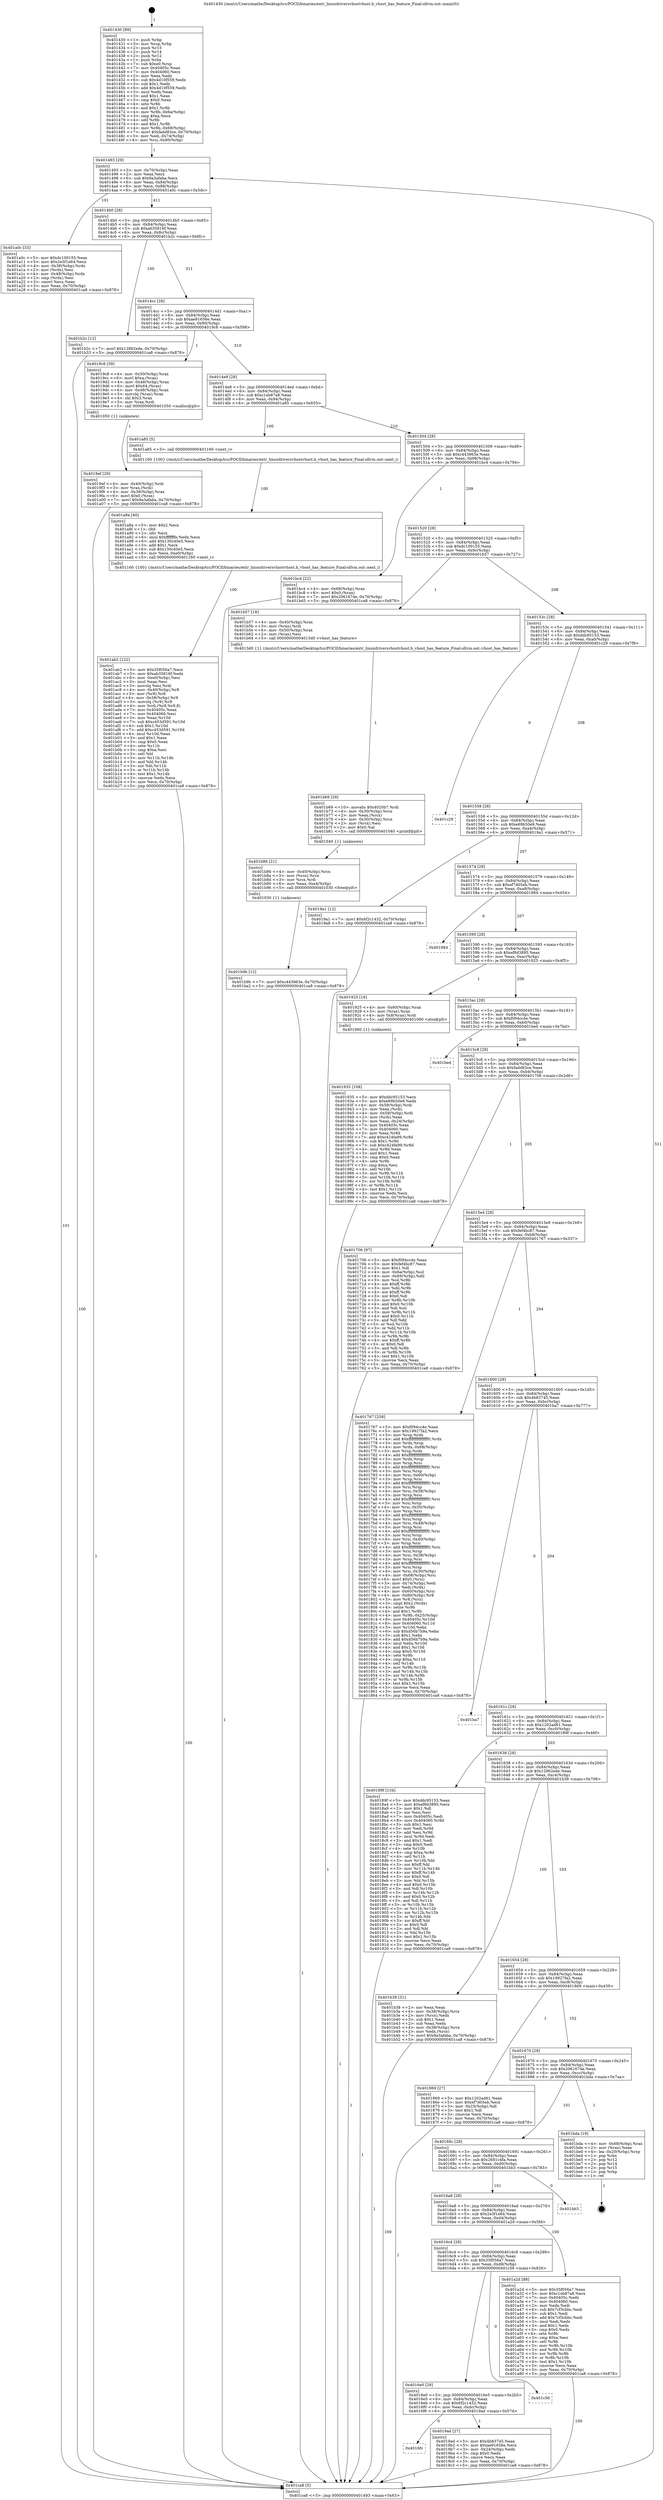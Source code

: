 digraph "0x401430" {
  label = "0x401430 (/mnt/c/Users/mathe/Desktop/tcc/POCII/binaries/extr_linuxdriversvhostvhost.h_vhost_has_feature_Final-ollvm.out::main(0))"
  labelloc = "t"
  node[shape=record]

  Entry [label="",width=0.3,height=0.3,shape=circle,fillcolor=black,style=filled]
  "0x401493" [label="{
     0x401493 [29]\l
     | [instrs]\l
     &nbsp;&nbsp;0x401493 \<+3\>: mov -0x70(%rbp),%eax\l
     &nbsp;&nbsp;0x401496 \<+2\>: mov %eax,%ecx\l
     &nbsp;&nbsp;0x401498 \<+6\>: sub $0x9a3afaba,%ecx\l
     &nbsp;&nbsp;0x40149e \<+6\>: mov %eax,-0x84(%rbp)\l
     &nbsp;&nbsp;0x4014a4 \<+6\>: mov %ecx,-0x88(%rbp)\l
     &nbsp;&nbsp;0x4014aa \<+6\>: je 0000000000401a0c \<main+0x5dc\>\l
  }"]
  "0x401a0c" [label="{
     0x401a0c [33]\l
     | [instrs]\l
     &nbsp;&nbsp;0x401a0c \<+5\>: mov $0xdc100155,%eax\l
     &nbsp;&nbsp;0x401a11 \<+5\>: mov $0x2e3f1e64,%ecx\l
     &nbsp;&nbsp;0x401a16 \<+4\>: mov -0x38(%rbp),%rdx\l
     &nbsp;&nbsp;0x401a1a \<+2\>: mov (%rdx),%esi\l
     &nbsp;&nbsp;0x401a1c \<+4\>: mov -0x48(%rbp),%rdx\l
     &nbsp;&nbsp;0x401a20 \<+2\>: cmp (%rdx),%esi\l
     &nbsp;&nbsp;0x401a22 \<+3\>: cmovl %ecx,%eax\l
     &nbsp;&nbsp;0x401a25 \<+3\>: mov %eax,-0x70(%rbp)\l
     &nbsp;&nbsp;0x401a28 \<+5\>: jmp 0000000000401ca8 \<main+0x878\>\l
  }"]
  "0x4014b0" [label="{
     0x4014b0 [28]\l
     | [instrs]\l
     &nbsp;&nbsp;0x4014b0 \<+5\>: jmp 00000000004014b5 \<main+0x85\>\l
     &nbsp;&nbsp;0x4014b5 \<+6\>: mov -0x84(%rbp),%eax\l
     &nbsp;&nbsp;0x4014bb \<+5\>: sub $0xab35816f,%eax\l
     &nbsp;&nbsp;0x4014c0 \<+6\>: mov %eax,-0x8c(%rbp)\l
     &nbsp;&nbsp;0x4014c6 \<+6\>: je 0000000000401b2c \<main+0x6fc\>\l
  }"]
  Exit [label="",width=0.3,height=0.3,shape=circle,fillcolor=black,style=filled,peripheries=2]
  "0x401b2c" [label="{
     0x401b2c [12]\l
     | [instrs]\l
     &nbsp;&nbsp;0x401b2c \<+7\>: movl $0x12862ede,-0x70(%rbp)\l
     &nbsp;&nbsp;0x401b33 \<+5\>: jmp 0000000000401ca8 \<main+0x878\>\l
  }"]
  "0x4014cc" [label="{
     0x4014cc [28]\l
     | [instrs]\l
     &nbsp;&nbsp;0x4014cc \<+5\>: jmp 00000000004014d1 \<main+0xa1\>\l
     &nbsp;&nbsp;0x4014d1 \<+6\>: mov -0x84(%rbp),%eax\l
     &nbsp;&nbsp;0x4014d7 \<+5\>: sub $0xae91656e,%eax\l
     &nbsp;&nbsp;0x4014dc \<+6\>: mov %eax,-0x90(%rbp)\l
     &nbsp;&nbsp;0x4014e2 \<+6\>: je 00000000004019c8 \<main+0x598\>\l
  }"]
  "0x401b9b" [label="{
     0x401b9b [12]\l
     | [instrs]\l
     &nbsp;&nbsp;0x401b9b \<+7\>: movl $0xc443963e,-0x70(%rbp)\l
     &nbsp;&nbsp;0x401ba2 \<+5\>: jmp 0000000000401ca8 \<main+0x878\>\l
  }"]
  "0x4019c8" [label="{
     0x4019c8 [39]\l
     | [instrs]\l
     &nbsp;&nbsp;0x4019c8 \<+4\>: mov -0x50(%rbp),%rax\l
     &nbsp;&nbsp;0x4019cc \<+6\>: movl $0xa,(%rax)\l
     &nbsp;&nbsp;0x4019d2 \<+4\>: mov -0x48(%rbp),%rax\l
     &nbsp;&nbsp;0x4019d6 \<+6\>: movl $0x64,(%rax)\l
     &nbsp;&nbsp;0x4019dc \<+4\>: mov -0x48(%rbp),%rax\l
     &nbsp;&nbsp;0x4019e0 \<+3\>: movslq (%rax),%rax\l
     &nbsp;&nbsp;0x4019e3 \<+4\>: shl $0x3,%rax\l
     &nbsp;&nbsp;0x4019e7 \<+3\>: mov %rax,%rdi\l
     &nbsp;&nbsp;0x4019ea \<+5\>: call 0000000000401050 \<malloc@plt\>\l
     | [calls]\l
     &nbsp;&nbsp;0x401050 \{1\} (unknown)\l
  }"]
  "0x4014e8" [label="{
     0x4014e8 [28]\l
     | [instrs]\l
     &nbsp;&nbsp;0x4014e8 \<+5\>: jmp 00000000004014ed \<main+0xbd\>\l
     &nbsp;&nbsp;0x4014ed \<+6\>: mov -0x84(%rbp),%eax\l
     &nbsp;&nbsp;0x4014f3 \<+5\>: sub $0xc1eb87a8,%eax\l
     &nbsp;&nbsp;0x4014f8 \<+6\>: mov %eax,-0x94(%rbp)\l
     &nbsp;&nbsp;0x4014fe \<+6\>: je 0000000000401a85 \<main+0x655\>\l
  }"]
  "0x401b86" [label="{
     0x401b86 [21]\l
     | [instrs]\l
     &nbsp;&nbsp;0x401b86 \<+4\>: mov -0x40(%rbp),%rcx\l
     &nbsp;&nbsp;0x401b8a \<+3\>: mov (%rcx),%rcx\l
     &nbsp;&nbsp;0x401b8d \<+3\>: mov %rcx,%rdi\l
     &nbsp;&nbsp;0x401b90 \<+6\>: mov %eax,-0xe4(%rbp)\l
     &nbsp;&nbsp;0x401b96 \<+5\>: call 0000000000401030 \<free@plt\>\l
     | [calls]\l
     &nbsp;&nbsp;0x401030 \{1\} (unknown)\l
  }"]
  "0x401a85" [label="{
     0x401a85 [5]\l
     | [instrs]\l
     &nbsp;&nbsp;0x401a85 \<+5\>: call 0000000000401160 \<next_i\>\l
     | [calls]\l
     &nbsp;&nbsp;0x401160 \{100\} (/mnt/c/Users/mathe/Desktop/tcc/POCII/binaries/extr_linuxdriversvhostvhost.h_vhost_has_feature_Final-ollvm.out::next_i)\l
  }"]
  "0x401504" [label="{
     0x401504 [28]\l
     | [instrs]\l
     &nbsp;&nbsp;0x401504 \<+5\>: jmp 0000000000401509 \<main+0xd9\>\l
     &nbsp;&nbsp;0x401509 \<+6\>: mov -0x84(%rbp),%eax\l
     &nbsp;&nbsp;0x40150f \<+5\>: sub $0xc443963e,%eax\l
     &nbsp;&nbsp;0x401514 \<+6\>: mov %eax,-0x98(%rbp)\l
     &nbsp;&nbsp;0x40151a \<+6\>: je 0000000000401bc4 \<main+0x794\>\l
  }"]
  "0x401b69" [label="{
     0x401b69 [29]\l
     | [instrs]\l
     &nbsp;&nbsp;0x401b69 \<+10\>: movabs $0x4020b7,%rdi\l
     &nbsp;&nbsp;0x401b73 \<+4\>: mov -0x30(%rbp),%rcx\l
     &nbsp;&nbsp;0x401b77 \<+2\>: mov %eax,(%rcx)\l
     &nbsp;&nbsp;0x401b79 \<+4\>: mov -0x30(%rbp),%rcx\l
     &nbsp;&nbsp;0x401b7d \<+2\>: mov (%rcx),%esi\l
     &nbsp;&nbsp;0x401b7f \<+2\>: mov $0x0,%al\l
     &nbsp;&nbsp;0x401b81 \<+5\>: call 0000000000401040 \<printf@plt\>\l
     | [calls]\l
     &nbsp;&nbsp;0x401040 \{1\} (unknown)\l
  }"]
  "0x401bc4" [label="{
     0x401bc4 [22]\l
     | [instrs]\l
     &nbsp;&nbsp;0x401bc4 \<+4\>: mov -0x68(%rbp),%rax\l
     &nbsp;&nbsp;0x401bc8 \<+6\>: movl $0x0,(%rax)\l
     &nbsp;&nbsp;0x401bce \<+7\>: movl $0x2061674e,-0x70(%rbp)\l
     &nbsp;&nbsp;0x401bd5 \<+5\>: jmp 0000000000401ca8 \<main+0x878\>\l
  }"]
  "0x401520" [label="{
     0x401520 [28]\l
     | [instrs]\l
     &nbsp;&nbsp;0x401520 \<+5\>: jmp 0000000000401525 \<main+0xf5\>\l
     &nbsp;&nbsp;0x401525 \<+6\>: mov -0x84(%rbp),%eax\l
     &nbsp;&nbsp;0x40152b \<+5\>: sub $0xdc100155,%eax\l
     &nbsp;&nbsp;0x401530 \<+6\>: mov %eax,-0x9c(%rbp)\l
     &nbsp;&nbsp;0x401536 \<+6\>: je 0000000000401b57 \<main+0x727\>\l
  }"]
  "0x401ab2" [label="{
     0x401ab2 [122]\l
     | [instrs]\l
     &nbsp;&nbsp;0x401ab2 \<+5\>: mov $0x35f056a7,%ecx\l
     &nbsp;&nbsp;0x401ab7 \<+5\>: mov $0xab35816f,%edx\l
     &nbsp;&nbsp;0x401abc \<+6\>: mov -0xe0(%rbp),%esi\l
     &nbsp;&nbsp;0x401ac2 \<+3\>: imul %eax,%esi\l
     &nbsp;&nbsp;0x401ac5 \<+3\>: movslq %esi,%rdi\l
     &nbsp;&nbsp;0x401ac8 \<+4\>: mov -0x40(%rbp),%r8\l
     &nbsp;&nbsp;0x401acc \<+3\>: mov (%r8),%r8\l
     &nbsp;&nbsp;0x401acf \<+4\>: mov -0x38(%rbp),%r9\l
     &nbsp;&nbsp;0x401ad3 \<+3\>: movslq (%r9),%r9\l
     &nbsp;&nbsp;0x401ad6 \<+4\>: mov %rdi,(%r8,%r9,8)\l
     &nbsp;&nbsp;0x401ada \<+7\>: mov 0x40405c,%eax\l
     &nbsp;&nbsp;0x401ae1 \<+7\>: mov 0x404060,%esi\l
     &nbsp;&nbsp;0x401ae8 \<+3\>: mov %eax,%r10d\l
     &nbsp;&nbsp;0x401aeb \<+7\>: sub $0xc453d591,%r10d\l
     &nbsp;&nbsp;0x401af2 \<+4\>: sub $0x1,%r10d\l
     &nbsp;&nbsp;0x401af6 \<+7\>: add $0xc453d591,%r10d\l
     &nbsp;&nbsp;0x401afd \<+4\>: imul %r10d,%eax\l
     &nbsp;&nbsp;0x401b01 \<+3\>: and $0x1,%eax\l
     &nbsp;&nbsp;0x401b04 \<+3\>: cmp $0x0,%eax\l
     &nbsp;&nbsp;0x401b07 \<+4\>: sete %r11b\l
     &nbsp;&nbsp;0x401b0b \<+3\>: cmp $0xa,%esi\l
     &nbsp;&nbsp;0x401b0e \<+3\>: setl %bl\l
     &nbsp;&nbsp;0x401b11 \<+3\>: mov %r11b,%r14b\l
     &nbsp;&nbsp;0x401b14 \<+3\>: and %bl,%r14b\l
     &nbsp;&nbsp;0x401b17 \<+3\>: xor %bl,%r11b\l
     &nbsp;&nbsp;0x401b1a \<+3\>: or %r11b,%r14b\l
     &nbsp;&nbsp;0x401b1d \<+4\>: test $0x1,%r14b\l
     &nbsp;&nbsp;0x401b21 \<+3\>: cmovne %edx,%ecx\l
     &nbsp;&nbsp;0x401b24 \<+3\>: mov %ecx,-0x70(%rbp)\l
     &nbsp;&nbsp;0x401b27 \<+5\>: jmp 0000000000401ca8 \<main+0x878\>\l
  }"]
  "0x401b57" [label="{
     0x401b57 [18]\l
     | [instrs]\l
     &nbsp;&nbsp;0x401b57 \<+4\>: mov -0x40(%rbp),%rax\l
     &nbsp;&nbsp;0x401b5b \<+3\>: mov (%rax),%rdi\l
     &nbsp;&nbsp;0x401b5e \<+4\>: mov -0x50(%rbp),%rax\l
     &nbsp;&nbsp;0x401b62 \<+2\>: mov (%rax),%esi\l
     &nbsp;&nbsp;0x401b64 \<+5\>: call 00000000004013d0 \<vhost_has_feature\>\l
     | [calls]\l
     &nbsp;&nbsp;0x4013d0 \{1\} (/mnt/c/Users/mathe/Desktop/tcc/POCII/binaries/extr_linuxdriversvhostvhost.h_vhost_has_feature_Final-ollvm.out::vhost_has_feature)\l
  }"]
  "0x40153c" [label="{
     0x40153c [28]\l
     | [instrs]\l
     &nbsp;&nbsp;0x40153c \<+5\>: jmp 0000000000401541 \<main+0x111\>\l
     &nbsp;&nbsp;0x401541 \<+6\>: mov -0x84(%rbp),%eax\l
     &nbsp;&nbsp;0x401547 \<+5\>: sub $0xddc95153,%eax\l
     &nbsp;&nbsp;0x40154c \<+6\>: mov %eax,-0xa0(%rbp)\l
     &nbsp;&nbsp;0x401552 \<+6\>: je 0000000000401c29 \<main+0x7f9\>\l
  }"]
  "0x401a8a" [label="{
     0x401a8a [40]\l
     | [instrs]\l
     &nbsp;&nbsp;0x401a8a \<+5\>: mov $0x2,%ecx\l
     &nbsp;&nbsp;0x401a8f \<+1\>: cltd\l
     &nbsp;&nbsp;0x401a90 \<+2\>: idiv %ecx\l
     &nbsp;&nbsp;0x401a92 \<+6\>: imul $0xfffffffe,%edx,%ecx\l
     &nbsp;&nbsp;0x401a98 \<+6\>: add $0x130c40e5,%ecx\l
     &nbsp;&nbsp;0x401a9e \<+3\>: add $0x1,%ecx\l
     &nbsp;&nbsp;0x401aa1 \<+6\>: sub $0x130c40e5,%ecx\l
     &nbsp;&nbsp;0x401aa7 \<+6\>: mov %ecx,-0xe0(%rbp)\l
     &nbsp;&nbsp;0x401aad \<+5\>: call 0000000000401160 \<next_i\>\l
     | [calls]\l
     &nbsp;&nbsp;0x401160 \{100\} (/mnt/c/Users/mathe/Desktop/tcc/POCII/binaries/extr_linuxdriversvhostvhost.h_vhost_has_feature_Final-ollvm.out::next_i)\l
  }"]
  "0x401c29" [label="{
     0x401c29\l
  }", style=dashed]
  "0x401558" [label="{
     0x401558 [28]\l
     | [instrs]\l
     &nbsp;&nbsp;0x401558 \<+5\>: jmp 000000000040155d \<main+0x12d\>\l
     &nbsp;&nbsp;0x40155d \<+6\>: mov -0x84(%rbp),%eax\l
     &nbsp;&nbsp;0x401563 \<+5\>: sub $0xe69b50e9,%eax\l
     &nbsp;&nbsp;0x401568 \<+6\>: mov %eax,-0xa4(%rbp)\l
     &nbsp;&nbsp;0x40156e \<+6\>: je 00000000004019a1 \<main+0x571\>\l
  }"]
  "0x4019ef" [label="{
     0x4019ef [29]\l
     | [instrs]\l
     &nbsp;&nbsp;0x4019ef \<+4\>: mov -0x40(%rbp),%rdi\l
     &nbsp;&nbsp;0x4019f3 \<+3\>: mov %rax,(%rdi)\l
     &nbsp;&nbsp;0x4019f6 \<+4\>: mov -0x38(%rbp),%rax\l
     &nbsp;&nbsp;0x4019fa \<+6\>: movl $0x0,(%rax)\l
     &nbsp;&nbsp;0x401a00 \<+7\>: movl $0x9a3afaba,-0x70(%rbp)\l
     &nbsp;&nbsp;0x401a07 \<+5\>: jmp 0000000000401ca8 \<main+0x878\>\l
  }"]
  "0x4019a1" [label="{
     0x4019a1 [12]\l
     | [instrs]\l
     &nbsp;&nbsp;0x4019a1 \<+7\>: movl $0x6f2c1432,-0x70(%rbp)\l
     &nbsp;&nbsp;0x4019a8 \<+5\>: jmp 0000000000401ca8 \<main+0x878\>\l
  }"]
  "0x401574" [label="{
     0x401574 [28]\l
     | [instrs]\l
     &nbsp;&nbsp;0x401574 \<+5\>: jmp 0000000000401579 \<main+0x149\>\l
     &nbsp;&nbsp;0x401579 \<+6\>: mov -0x84(%rbp),%eax\l
     &nbsp;&nbsp;0x40157f \<+5\>: sub $0xef7d05eb,%eax\l
     &nbsp;&nbsp;0x401584 \<+6\>: mov %eax,-0xa8(%rbp)\l
     &nbsp;&nbsp;0x40158a \<+6\>: je 0000000000401884 \<main+0x454\>\l
  }"]
  "0x4016fc" [label="{
     0x4016fc\l
  }", style=dashed]
  "0x401884" [label="{
     0x401884\l
  }", style=dashed]
  "0x401590" [label="{
     0x401590 [28]\l
     | [instrs]\l
     &nbsp;&nbsp;0x401590 \<+5\>: jmp 0000000000401595 \<main+0x165\>\l
     &nbsp;&nbsp;0x401595 \<+6\>: mov -0x84(%rbp),%eax\l
     &nbsp;&nbsp;0x40159b \<+5\>: sub $0xef8d3895,%eax\l
     &nbsp;&nbsp;0x4015a0 \<+6\>: mov %eax,-0xac(%rbp)\l
     &nbsp;&nbsp;0x4015a6 \<+6\>: je 0000000000401925 \<main+0x4f5\>\l
  }"]
  "0x4019ad" [label="{
     0x4019ad [27]\l
     | [instrs]\l
     &nbsp;&nbsp;0x4019ad \<+5\>: mov $0x4b83745,%eax\l
     &nbsp;&nbsp;0x4019b2 \<+5\>: mov $0xae91656e,%ecx\l
     &nbsp;&nbsp;0x4019b7 \<+3\>: mov -0x24(%rbp),%edx\l
     &nbsp;&nbsp;0x4019ba \<+3\>: cmp $0x0,%edx\l
     &nbsp;&nbsp;0x4019bd \<+3\>: cmove %ecx,%eax\l
     &nbsp;&nbsp;0x4019c0 \<+3\>: mov %eax,-0x70(%rbp)\l
     &nbsp;&nbsp;0x4019c3 \<+5\>: jmp 0000000000401ca8 \<main+0x878\>\l
  }"]
  "0x401925" [label="{
     0x401925 [16]\l
     | [instrs]\l
     &nbsp;&nbsp;0x401925 \<+4\>: mov -0x60(%rbp),%rax\l
     &nbsp;&nbsp;0x401929 \<+3\>: mov (%rax),%rax\l
     &nbsp;&nbsp;0x40192c \<+4\>: mov 0x8(%rax),%rdi\l
     &nbsp;&nbsp;0x401930 \<+5\>: call 0000000000401060 \<atoi@plt\>\l
     | [calls]\l
     &nbsp;&nbsp;0x401060 \{1\} (unknown)\l
  }"]
  "0x4015ac" [label="{
     0x4015ac [28]\l
     | [instrs]\l
     &nbsp;&nbsp;0x4015ac \<+5\>: jmp 00000000004015b1 \<main+0x181\>\l
     &nbsp;&nbsp;0x4015b1 \<+6\>: mov -0x84(%rbp),%eax\l
     &nbsp;&nbsp;0x4015b7 \<+5\>: sub $0xf094cc4e,%eax\l
     &nbsp;&nbsp;0x4015bc \<+6\>: mov %eax,-0xb0(%rbp)\l
     &nbsp;&nbsp;0x4015c2 \<+6\>: je 0000000000401bed \<main+0x7bd\>\l
  }"]
  "0x4016e0" [label="{
     0x4016e0 [28]\l
     | [instrs]\l
     &nbsp;&nbsp;0x4016e0 \<+5\>: jmp 00000000004016e5 \<main+0x2b5\>\l
     &nbsp;&nbsp;0x4016e5 \<+6\>: mov -0x84(%rbp),%eax\l
     &nbsp;&nbsp;0x4016eb \<+5\>: sub $0x6f2c1432,%eax\l
     &nbsp;&nbsp;0x4016f0 \<+6\>: mov %eax,-0xdc(%rbp)\l
     &nbsp;&nbsp;0x4016f6 \<+6\>: je 00000000004019ad \<main+0x57d\>\l
  }"]
  "0x401bed" [label="{
     0x401bed\l
  }", style=dashed]
  "0x4015c8" [label="{
     0x4015c8 [28]\l
     | [instrs]\l
     &nbsp;&nbsp;0x4015c8 \<+5\>: jmp 00000000004015cd \<main+0x19d\>\l
     &nbsp;&nbsp;0x4015cd \<+6\>: mov -0x84(%rbp),%eax\l
     &nbsp;&nbsp;0x4015d3 \<+5\>: sub $0xfadd83ce,%eax\l
     &nbsp;&nbsp;0x4015d8 \<+6\>: mov %eax,-0xb4(%rbp)\l
     &nbsp;&nbsp;0x4015de \<+6\>: je 0000000000401706 \<main+0x2d6\>\l
  }"]
  "0x401c56" [label="{
     0x401c56\l
  }", style=dashed]
  "0x401706" [label="{
     0x401706 [97]\l
     | [instrs]\l
     &nbsp;&nbsp;0x401706 \<+5\>: mov $0xf094cc4e,%eax\l
     &nbsp;&nbsp;0x40170b \<+5\>: mov $0xfef4bc87,%ecx\l
     &nbsp;&nbsp;0x401710 \<+2\>: mov $0x1,%dl\l
     &nbsp;&nbsp;0x401712 \<+4\>: mov -0x6a(%rbp),%sil\l
     &nbsp;&nbsp;0x401716 \<+4\>: mov -0x69(%rbp),%dil\l
     &nbsp;&nbsp;0x40171a \<+3\>: mov %sil,%r8b\l
     &nbsp;&nbsp;0x40171d \<+4\>: xor $0xff,%r8b\l
     &nbsp;&nbsp;0x401721 \<+3\>: mov %dil,%r9b\l
     &nbsp;&nbsp;0x401724 \<+4\>: xor $0xff,%r9b\l
     &nbsp;&nbsp;0x401728 \<+3\>: xor $0x0,%dl\l
     &nbsp;&nbsp;0x40172b \<+3\>: mov %r8b,%r10b\l
     &nbsp;&nbsp;0x40172e \<+4\>: and $0x0,%r10b\l
     &nbsp;&nbsp;0x401732 \<+3\>: and %dl,%sil\l
     &nbsp;&nbsp;0x401735 \<+3\>: mov %r9b,%r11b\l
     &nbsp;&nbsp;0x401738 \<+4\>: and $0x0,%r11b\l
     &nbsp;&nbsp;0x40173c \<+3\>: and %dl,%dil\l
     &nbsp;&nbsp;0x40173f \<+3\>: or %sil,%r10b\l
     &nbsp;&nbsp;0x401742 \<+3\>: or %dil,%r11b\l
     &nbsp;&nbsp;0x401745 \<+3\>: xor %r11b,%r10b\l
     &nbsp;&nbsp;0x401748 \<+3\>: or %r9b,%r8b\l
     &nbsp;&nbsp;0x40174b \<+4\>: xor $0xff,%r8b\l
     &nbsp;&nbsp;0x40174f \<+3\>: or $0x0,%dl\l
     &nbsp;&nbsp;0x401752 \<+3\>: and %dl,%r8b\l
     &nbsp;&nbsp;0x401755 \<+3\>: or %r8b,%r10b\l
     &nbsp;&nbsp;0x401758 \<+4\>: test $0x1,%r10b\l
     &nbsp;&nbsp;0x40175c \<+3\>: cmovne %ecx,%eax\l
     &nbsp;&nbsp;0x40175f \<+3\>: mov %eax,-0x70(%rbp)\l
     &nbsp;&nbsp;0x401762 \<+5\>: jmp 0000000000401ca8 \<main+0x878\>\l
  }"]
  "0x4015e4" [label="{
     0x4015e4 [28]\l
     | [instrs]\l
     &nbsp;&nbsp;0x4015e4 \<+5\>: jmp 00000000004015e9 \<main+0x1b9\>\l
     &nbsp;&nbsp;0x4015e9 \<+6\>: mov -0x84(%rbp),%eax\l
     &nbsp;&nbsp;0x4015ef \<+5\>: sub $0xfef4bc87,%eax\l
     &nbsp;&nbsp;0x4015f4 \<+6\>: mov %eax,-0xb8(%rbp)\l
     &nbsp;&nbsp;0x4015fa \<+6\>: je 0000000000401767 \<main+0x337\>\l
  }"]
  "0x401ca8" [label="{
     0x401ca8 [5]\l
     | [instrs]\l
     &nbsp;&nbsp;0x401ca8 \<+5\>: jmp 0000000000401493 \<main+0x63\>\l
  }"]
  "0x401430" [label="{
     0x401430 [99]\l
     | [instrs]\l
     &nbsp;&nbsp;0x401430 \<+1\>: push %rbp\l
     &nbsp;&nbsp;0x401431 \<+3\>: mov %rsp,%rbp\l
     &nbsp;&nbsp;0x401434 \<+2\>: push %r15\l
     &nbsp;&nbsp;0x401436 \<+2\>: push %r14\l
     &nbsp;&nbsp;0x401438 \<+2\>: push %r12\l
     &nbsp;&nbsp;0x40143a \<+1\>: push %rbx\l
     &nbsp;&nbsp;0x40143b \<+7\>: sub $0xe0,%rsp\l
     &nbsp;&nbsp;0x401442 \<+7\>: mov 0x40405c,%eax\l
     &nbsp;&nbsp;0x401449 \<+7\>: mov 0x404060,%ecx\l
     &nbsp;&nbsp;0x401450 \<+2\>: mov %eax,%edx\l
     &nbsp;&nbsp;0x401452 \<+6\>: sub $0x4d10f559,%edx\l
     &nbsp;&nbsp;0x401458 \<+3\>: sub $0x1,%edx\l
     &nbsp;&nbsp;0x40145b \<+6\>: add $0x4d10f559,%edx\l
     &nbsp;&nbsp;0x401461 \<+3\>: imul %edx,%eax\l
     &nbsp;&nbsp;0x401464 \<+3\>: and $0x1,%eax\l
     &nbsp;&nbsp;0x401467 \<+3\>: cmp $0x0,%eax\l
     &nbsp;&nbsp;0x40146a \<+4\>: sete %r8b\l
     &nbsp;&nbsp;0x40146e \<+4\>: and $0x1,%r8b\l
     &nbsp;&nbsp;0x401472 \<+4\>: mov %r8b,-0x6a(%rbp)\l
     &nbsp;&nbsp;0x401476 \<+3\>: cmp $0xa,%ecx\l
     &nbsp;&nbsp;0x401479 \<+4\>: setl %r8b\l
     &nbsp;&nbsp;0x40147d \<+4\>: and $0x1,%r8b\l
     &nbsp;&nbsp;0x401481 \<+4\>: mov %r8b,-0x69(%rbp)\l
     &nbsp;&nbsp;0x401485 \<+7\>: movl $0xfadd83ce,-0x70(%rbp)\l
     &nbsp;&nbsp;0x40148c \<+3\>: mov %edi,-0x74(%rbp)\l
     &nbsp;&nbsp;0x40148f \<+4\>: mov %rsi,-0x80(%rbp)\l
  }"]
  "0x4016c4" [label="{
     0x4016c4 [28]\l
     | [instrs]\l
     &nbsp;&nbsp;0x4016c4 \<+5\>: jmp 00000000004016c9 \<main+0x299\>\l
     &nbsp;&nbsp;0x4016c9 \<+6\>: mov -0x84(%rbp),%eax\l
     &nbsp;&nbsp;0x4016cf \<+5\>: sub $0x35f056a7,%eax\l
     &nbsp;&nbsp;0x4016d4 \<+6\>: mov %eax,-0xd8(%rbp)\l
     &nbsp;&nbsp;0x4016da \<+6\>: je 0000000000401c56 \<main+0x826\>\l
  }"]
  "0x401767" [label="{
     0x401767 [258]\l
     | [instrs]\l
     &nbsp;&nbsp;0x401767 \<+5\>: mov $0xf094cc4e,%eax\l
     &nbsp;&nbsp;0x40176c \<+5\>: mov $0x19927fa2,%ecx\l
     &nbsp;&nbsp;0x401771 \<+3\>: mov %rsp,%rdx\l
     &nbsp;&nbsp;0x401774 \<+4\>: add $0xfffffffffffffff0,%rdx\l
     &nbsp;&nbsp;0x401778 \<+3\>: mov %rdx,%rsp\l
     &nbsp;&nbsp;0x40177b \<+4\>: mov %rdx,-0x68(%rbp)\l
     &nbsp;&nbsp;0x40177f \<+3\>: mov %rsp,%rdx\l
     &nbsp;&nbsp;0x401782 \<+4\>: add $0xfffffffffffffff0,%rdx\l
     &nbsp;&nbsp;0x401786 \<+3\>: mov %rdx,%rsp\l
     &nbsp;&nbsp;0x401789 \<+3\>: mov %rsp,%rsi\l
     &nbsp;&nbsp;0x40178c \<+4\>: add $0xfffffffffffffff0,%rsi\l
     &nbsp;&nbsp;0x401790 \<+3\>: mov %rsi,%rsp\l
     &nbsp;&nbsp;0x401793 \<+4\>: mov %rsi,-0x60(%rbp)\l
     &nbsp;&nbsp;0x401797 \<+3\>: mov %rsp,%rsi\l
     &nbsp;&nbsp;0x40179a \<+4\>: add $0xfffffffffffffff0,%rsi\l
     &nbsp;&nbsp;0x40179e \<+3\>: mov %rsi,%rsp\l
     &nbsp;&nbsp;0x4017a1 \<+4\>: mov %rsi,-0x58(%rbp)\l
     &nbsp;&nbsp;0x4017a5 \<+3\>: mov %rsp,%rsi\l
     &nbsp;&nbsp;0x4017a8 \<+4\>: add $0xfffffffffffffff0,%rsi\l
     &nbsp;&nbsp;0x4017ac \<+3\>: mov %rsi,%rsp\l
     &nbsp;&nbsp;0x4017af \<+4\>: mov %rsi,-0x50(%rbp)\l
     &nbsp;&nbsp;0x4017b3 \<+3\>: mov %rsp,%rsi\l
     &nbsp;&nbsp;0x4017b6 \<+4\>: add $0xfffffffffffffff0,%rsi\l
     &nbsp;&nbsp;0x4017ba \<+3\>: mov %rsi,%rsp\l
     &nbsp;&nbsp;0x4017bd \<+4\>: mov %rsi,-0x48(%rbp)\l
     &nbsp;&nbsp;0x4017c1 \<+3\>: mov %rsp,%rsi\l
     &nbsp;&nbsp;0x4017c4 \<+4\>: add $0xfffffffffffffff0,%rsi\l
     &nbsp;&nbsp;0x4017c8 \<+3\>: mov %rsi,%rsp\l
     &nbsp;&nbsp;0x4017cb \<+4\>: mov %rsi,-0x40(%rbp)\l
     &nbsp;&nbsp;0x4017cf \<+3\>: mov %rsp,%rsi\l
     &nbsp;&nbsp;0x4017d2 \<+4\>: add $0xfffffffffffffff0,%rsi\l
     &nbsp;&nbsp;0x4017d6 \<+3\>: mov %rsi,%rsp\l
     &nbsp;&nbsp;0x4017d9 \<+4\>: mov %rsi,-0x38(%rbp)\l
     &nbsp;&nbsp;0x4017dd \<+3\>: mov %rsp,%rsi\l
     &nbsp;&nbsp;0x4017e0 \<+4\>: add $0xfffffffffffffff0,%rsi\l
     &nbsp;&nbsp;0x4017e4 \<+3\>: mov %rsi,%rsp\l
     &nbsp;&nbsp;0x4017e7 \<+4\>: mov %rsi,-0x30(%rbp)\l
     &nbsp;&nbsp;0x4017eb \<+4\>: mov -0x68(%rbp),%rsi\l
     &nbsp;&nbsp;0x4017ef \<+6\>: movl $0x0,(%rsi)\l
     &nbsp;&nbsp;0x4017f5 \<+3\>: mov -0x74(%rbp),%edi\l
     &nbsp;&nbsp;0x4017f8 \<+2\>: mov %edi,(%rdx)\l
     &nbsp;&nbsp;0x4017fa \<+4\>: mov -0x60(%rbp),%rsi\l
     &nbsp;&nbsp;0x4017fe \<+4\>: mov -0x80(%rbp),%r8\l
     &nbsp;&nbsp;0x401802 \<+3\>: mov %r8,(%rsi)\l
     &nbsp;&nbsp;0x401805 \<+3\>: cmpl $0x2,(%rdx)\l
     &nbsp;&nbsp;0x401808 \<+4\>: setne %r9b\l
     &nbsp;&nbsp;0x40180c \<+4\>: and $0x1,%r9b\l
     &nbsp;&nbsp;0x401810 \<+4\>: mov %r9b,-0x25(%rbp)\l
     &nbsp;&nbsp;0x401814 \<+8\>: mov 0x40405c,%r10d\l
     &nbsp;&nbsp;0x40181c \<+8\>: mov 0x404060,%r11d\l
     &nbsp;&nbsp;0x401824 \<+3\>: mov %r10d,%ebx\l
     &nbsp;&nbsp;0x401827 \<+6\>: sub $0xd56b7b9a,%ebx\l
     &nbsp;&nbsp;0x40182d \<+3\>: sub $0x1,%ebx\l
     &nbsp;&nbsp;0x401830 \<+6\>: add $0xd56b7b9a,%ebx\l
     &nbsp;&nbsp;0x401836 \<+4\>: imul %ebx,%r10d\l
     &nbsp;&nbsp;0x40183a \<+4\>: and $0x1,%r10d\l
     &nbsp;&nbsp;0x40183e \<+4\>: cmp $0x0,%r10d\l
     &nbsp;&nbsp;0x401842 \<+4\>: sete %r9b\l
     &nbsp;&nbsp;0x401846 \<+4\>: cmp $0xa,%r11d\l
     &nbsp;&nbsp;0x40184a \<+4\>: setl %r14b\l
     &nbsp;&nbsp;0x40184e \<+3\>: mov %r9b,%r15b\l
     &nbsp;&nbsp;0x401851 \<+3\>: and %r14b,%r15b\l
     &nbsp;&nbsp;0x401854 \<+3\>: xor %r14b,%r9b\l
     &nbsp;&nbsp;0x401857 \<+3\>: or %r9b,%r15b\l
     &nbsp;&nbsp;0x40185a \<+4\>: test $0x1,%r15b\l
     &nbsp;&nbsp;0x40185e \<+3\>: cmovne %ecx,%eax\l
     &nbsp;&nbsp;0x401861 \<+3\>: mov %eax,-0x70(%rbp)\l
     &nbsp;&nbsp;0x401864 \<+5\>: jmp 0000000000401ca8 \<main+0x878\>\l
  }"]
  "0x401600" [label="{
     0x401600 [28]\l
     | [instrs]\l
     &nbsp;&nbsp;0x401600 \<+5\>: jmp 0000000000401605 \<main+0x1d5\>\l
     &nbsp;&nbsp;0x401605 \<+6\>: mov -0x84(%rbp),%eax\l
     &nbsp;&nbsp;0x40160b \<+5\>: sub $0x4b83745,%eax\l
     &nbsp;&nbsp;0x401610 \<+6\>: mov %eax,-0xbc(%rbp)\l
     &nbsp;&nbsp;0x401616 \<+6\>: je 0000000000401ba7 \<main+0x777\>\l
  }"]
  "0x401a2d" [label="{
     0x401a2d [88]\l
     | [instrs]\l
     &nbsp;&nbsp;0x401a2d \<+5\>: mov $0x35f056a7,%eax\l
     &nbsp;&nbsp;0x401a32 \<+5\>: mov $0xc1eb87a8,%ecx\l
     &nbsp;&nbsp;0x401a37 \<+7\>: mov 0x40405c,%edx\l
     &nbsp;&nbsp;0x401a3e \<+7\>: mov 0x404060,%esi\l
     &nbsp;&nbsp;0x401a45 \<+2\>: mov %edx,%edi\l
     &nbsp;&nbsp;0x401a47 \<+6\>: sub $0x7cf3cbbc,%edi\l
     &nbsp;&nbsp;0x401a4d \<+3\>: sub $0x1,%edi\l
     &nbsp;&nbsp;0x401a50 \<+6\>: add $0x7cf3cbbc,%edi\l
     &nbsp;&nbsp;0x401a56 \<+3\>: imul %edi,%edx\l
     &nbsp;&nbsp;0x401a59 \<+3\>: and $0x1,%edx\l
     &nbsp;&nbsp;0x401a5c \<+3\>: cmp $0x0,%edx\l
     &nbsp;&nbsp;0x401a5f \<+4\>: sete %r8b\l
     &nbsp;&nbsp;0x401a63 \<+3\>: cmp $0xa,%esi\l
     &nbsp;&nbsp;0x401a66 \<+4\>: setl %r9b\l
     &nbsp;&nbsp;0x401a6a \<+3\>: mov %r8b,%r10b\l
     &nbsp;&nbsp;0x401a6d \<+3\>: and %r9b,%r10b\l
     &nbsp;&nbsp;0x401a70 \<+3\>: xor %r9b,%r8b\l
     &nbsp;&nbsp;0x401a73 \<+3\>: or %r8b,%r10b\l
     &nbsp;&nbsp;0x401a76 \<+4\>: test $0x1,%r10b\l
     &nbsp;&nbsp;0x401a7a \<+3\>: cmovne %ecx,%eax\l
     &nbsp;&nbsp;0x401a7d \<+3\>: mov %eax,-0x70(%rbp)\l
     &nbsp;&nbsp;0x401a80 \<+5\>: jmp 0000000000401ca8 \<main+0x878\>\l
  }"]
  "0x4016a8" [label="{
     0x4016a8 [28]\l
     | [instrs]\l
     &nbsp;&nbsp;0x4016a8 \<+5\>: jmp 00000000004016ad \<main+0x27d\>\l
     &nbsp;&nbsp;0x4016ad \<+6\>: mov -0x84(%rbp),%eax\l
     &nbsp;&nbsp;0x4016b3 \<+5\>: sub $0x2e3f1e64,%eax\l
     &nbsp;&nbsp;0x4016b8 \<+6\>: mov %eax,-0xd4(%rbp)\l
     &nbsp;&nbsp;0x4016be \<+6\>: je 0000000000401a2d \<main+0x5fd\>\l
  }"]
  "0x401ba7" [label="{
     0x401ba7\l
  }", style=dashed]
  "0x40161c" [label="{
     0x40161c [28]\l
     | [instrs]\l
     &nbsp;&nbsp;0x40161c \<+5\>: jmp 0000000000401621 \<main+0x1f1\>\l
     &nbsp;&nbsp;0x401621 \<+6\>: mov -0x84(%rbp),%eax\l
     &nbsp;&nbsp;0x401627 \<+5\>: sub $0x1202ad61,%eax\l
     &nbsp;&nbsp;0x40162c \<+6\>: mov %eax,-0xc0(%rbp)\l
     &nbsp;&nbsp;0x401632 \<+6\>: je 000000000040189f \<main+0x46f\>\l
  }"]
  "0x401bb3" [label="{
     0x401bb3\l
  }", style=dashed]
  "0x40189f" [label="{
     0x40189f [134]\l
     | [instrs]\l
     &nbsp;&nbsp;0x40189f \<+5\>: mov $0xddc95153,%eax\l
     &nbsp;&nbsp;0x4018a4 \<+5\>: mov $0xef8d3895,%ecx\l
     &nbsp;&nbsp;0x4018a9 \<+2\>: mov $0x1,%dl\l
     &nbsp;&nbsp;0x4018ab \<+2\>: xor %esi,%esi\l
     &nbsp;&nbsp;0x4018ad \<+7\>: mov 0x40405c,%edi\l
     &nbsp;&nbsp;0x4018b4 \<+8\>: mov 0x404060,%r8d\l
     &nbsp;&nbsp;0x4018bc \<+3\>: sub $0x1,%esi\l
     &nbsp;&nbsp;0x4018bf \<+3\>: mov %edi,%r9d\l
     &nbsp;&nbsp;0x4018c2 \<+3\>: add %esi,%r9d\l
     &nbsp;&nbsp;0x4018c5 \<+4\>: imul %r9d,%edi\l
     &nbsp;&nbsp;0x4018c9 \<+3\>: and $0x1,%edi\l
     &nbsp;&nbsp;0x4018cc \<+3\>: cmp $0x0,%edi\l
     &nbsp;&nbsp;0x4018cf \<+4\>: sete %r10b\l
     &nbsp;&nbsp;0x4018d3 \<+4\>: cmp $0xa,%r8d\l
     &nbsp;&nbsp;0x4018d7 \<+4\>: setl %r11b\l
     &nbsp;&nbsp;0x4018db \<+3\>: mov %r10b,%bl\l
     &nbsp;&nbsp;0x4018de \<+3\>: xor $0xff,%bl\l
     &nbsp;&nbsp;0x4018e1 \<+3\>: mov %r11b,%r14b\l
     &nbsp;&nbsp;0x4018e4 \<+4\>: xor $0xff,%r14b\l
     &nbsp;&nbsp;0x4018e8 \<+3\>: xor $0x0,%dl\l
     &nbsp;&nbsp;0x4018eb \<+3\>: mov %bl,%r15b\l
     &nbsp;&nbsp;0x4018ee \<+4\>: and $0x0,%r15b\l
     &nbsp;&nbsp;0x4018f2 \<+3\>: and %dl,%r10b\l
     &nbsp;&nbsp;0x4018f5 \<+3\>: mov %r14b,%r12b\l
     &nbsp;&nbsp;0x4018f8 \<+4\>: and $0x0,%r12b\l
     &nbsp;&nbsp;0x4018fc \<+3\>: and %dl,%r11b\l
     &nbsp;&nbsp;0x4018ff \<+3\>: or %r10b,%r15b\l
     &nbsp;&nbsp;0x401902 \<+3\>: or %r11b,%r12b\l
     &nbsp;&nbsp;0x401905 \<+3\>: xor %r12b,%r15b\l
     &nbsp;&nbsp;0x401908 \<+3\>: or %r14b,%bl\l
     &nbsp;&nbsp;0x40190b \<+3\>: xor $0xff,%bl\l
     &nbsp;&nbsp;0x40190e \<+3\>: or $0x0,%dl\l
     &nbsp;&nbsp;0x401911 \<+2\>: and %dl,%bl\l
     &nbsp;&nbsp;0x401913 \<+3\>: or %bl,%r15b\l
     &nbsp;&nbsp;0x401916 \<+4\>: test $0x1,%r15b\l
     &nbsp;&nbsp;0x40191a \<+3\>: cmovne %ecx,%eax\l
     &nbsp;&nbsp;0x40191d \<+3\>: mov %eax,-0x70(%rbp)\l
     &nbsp;&nbsp;0x401920 \<+5\>: jmp 0000000000401ca8 \<main+0x878\>\l
  }"]
  "0x401638" [label="{
     0x401638 [28]\l
     | [instrs]\l
     &nbsp;&nbsp;0x401638 \<+5\>: jmp 000000000040163d \<main+0x20d\>\l
     &nbsp;&nbsp;0x40163d \<+6\>: mov -0x84(%rbp),%eax\l
     &nbsp;&nbsp;0x401643 \<+5\>: sub $0x12862ede,%eax\l
     &nbsp;&nbsp;0x401648 \<+6\>: mov %eax,-0xc4(%rbp)\l
     &nbsp;&nbsp;0x40164e \<+6\>: je 0000000000401b38 \<main+0x708\>\l
  }"]
  "0x40168c" [label="{
     0x40168c [28]\l
     | [instrs]\l
     &nbsp;&nbsp;0x40168c \<+5\>: jmp 0000000000401691 \<main+0x261\>\l
     &nbsp;&nbsp;0x401691 \<+6\>: mov -0x84(%rbp),%eax\l
     &nbsp;&nbsp;0x401697 \<+5\>: sub $0x2681c4fa,%eax\l
     &nbsp;&nbsp;0x40169c \<+6\>: mov %eax,-0xd0(%rbp)\l
     &nbsp;&nbsp;0x4016a2 \<+6\>: je 0000000000401bb3 \<main+0x783\>\l
  }"]
  "0x401b38" [label="{
     0x401b38 [31]\l
     | [instrs]\l
     &nbsp;&nbsp;0x401b38 \<+2\>: xor %eax,%eax\l
     &nbsp;&nbsp;0x401b3a \<+4\>: mov -0x38(%rbp),%rcx\l
     &nbsp;&nbsp;0x401b3e \<+2\>: mov (%rcx),%edx\l
     &nbsp;&nbsp;0x401b40 \<+3\>: sub $0x1,%eax\l
     &nbsp;&nbsp;0x401b43 \<+2\>: sub %eax,%edx\l
     &nbsp;&nbsp;0x401b45 \<+4\>: mov -0x38(%rbp),%rcx\l
     &nbsp;&nbsp;0x401b49 \<+2\>: mov %edx,(%rcx)\l
     &nbsp;&nbsp;0x401b4b \<+7\>: movl $0x9a3afaba,-0x70(%rbp)\l
     &nbsp;&nbsp;0x401b52 \<+5\>: jmp 0000000000401ca8 \<main+0x878\>\l
  }"]
  "0x401654" [label="{
     0x401654 [28]\l
     | [instrs]\l
     &nbsp;&nbsp;0x401654 \<+5\>: jmp 0000000000401659 \<main+0x229\>\l
     &nbsp;&nbsp;0x401659 \<+6\>: mov -0x84(%rbp),%eax\l
     &nbsp;&nbsp;0x40165f \<+5\>: sub $0x19927fa2,%eax\l
     &nbsp;&nbsp;0x401664 \<+6\>: mov %eax,-0xc8(%rbp)\l
     &nbsp;&nbsp;0x40166a \<+6\>: je 0000000000401869 \<main+0x439\>\l
  }"]
  "0x401bda" [label="{
     0x401bda [19]\l
     | [instrs]\l
     &nbsp;&nbsp;0x401bda \<+4\>: mov -0x68(%rbp),%rax\l
     &nbsp;&nbsp;0x401bde \<+2\>: mov (%rax),%eax\l
     &nbsp;&nbsp;0x401be0 \<+4\>: lea -0x20(%rbp),%rsp\l
     &nbsp;&nbsp;0x401be4 \<+1\>: pop %rbx\l
     &nbsp;&nbsp;0x401be5 \<+2\>: pop %r12\l
     &nbsp;&nbsp;0x401be7 \<+2\>: pop %r14\l
     &nbsp;&nbsp;0x401be9 \<+2\>: pop %r15\l
     &nbsp;&nbsp;0x401beb \<+1\>: pop %rbp\l
     &nbsp;&nbsp;0x401bec \<+1\>: ret\l
  }"]
  "0x401869" [label="{
     0x401869 [27]\l
     | [instrs]\l
     &nbsp;&nbsp;0x401869 \<+5\>: mov $0x1202ad61,%eax\l
     &nbsp;&nbsp;0x40186e \<+5\>: mov $0xef7d05eb,%ecx\l
     &nbsp;&nbsp;0x401873 \<+3\>: mov -0x25(%rbp),%dl\l
     &nbsp;&nbsp;0x401876 \<+3\>: test $0x1,%dl\l
     &nbsp;&nbsp;0x401879 \<+3\>: cmovne %ecx,%eax\l
     &nbsp;&nbsp;0x40187c \<+3\>: mov %eax,-0x70(%rbp)\l
     &nbsp;&nbsp;0x40187f \<+5\>: jmp 0000000000401ca8 \<main+0x878\>\l
  }"]
  "0x401670" [label="{
     0x401670 [28]\l
     | [instrs]\l
     &nbsp;&nbsp;0x401670 \<+5\>: jmp 0000000000401675 \<main+0x245\>\l
     &nbsp;&nbsp;0x401675 \<+6\>: mov -0x84(%rbp),%eax\l
     &nbsp;&nbsp;0x40167b \<+5\>: sub $0x2061674e,%eax\l
     &nbsp;&nbsp;0x401680 \<+6\>: mov %eax,-0xcc(%rbp)\l
     &nbsp;&nbsp;0x401686 \<+6\>: je 0000000000401bda \<main+0x7aa\>\l
  }"]
  "0x401935" [label="{
     0x401935 [108]\l
     | [instrs]\l
     &nbsp;&nbsp;0x401935 \<+5\>: mov $0xddc95153,%ecx\l
     &nbsp;&nbsp;0x40193a \<+5\>: mov $0xe69b50e9,%edx\l
     &nbsp;&nbsp;0x40193f \<+4\>: mov -0x58(%rbp),%rdi\l
     &nbsp;&nbsp;0x401943 \<+2\>: mov %eax,(%rdi)\l
     &nbsp;&nbsp;0x401945 \<+4\>: mov -0x58(%rbp),%rdi\l
     &nbsp;&nbsp;0x401949 \<+2\>: mov (%rdi),%eax\l
     &nbsp;&nbsp;0x40194b \<+3\>: mov %eax,-0x24(%rbp)\l
     &nbsp;&nbsp;0x40194e \<+7\>: mov 0x40405c,%eax\l
     &nbsp;&nbsp;0x401955 \<+7\>: mov 0x404060,%esi\l
     &nbsp;&nbsp;0x40195c \<+3\>: mov %eax,%r8d\l
     &nbsp;&nbsp;0x40195f \<+7\>: add $0xc424fa99,%r8d\l
     &nbsp;&nbsp;0x401966 \<+4\>: sub $0x1,%r8d\l
     &nbsp;&nbsp;0x40196a \<+7\>: sub $0xc424fa99,%r8d\l
     &nbsp;&nbsp;0x401971 \<+4\>: imul %r8d,%eax\l
     &nbsp;&nbsp;0x401975 \<+3\>: and $0x1,%eax\l
     &nbsp;&nbsp;0x401978 \<+3\>: cmp $0x0,%eax\l
     &nbsp;&nbsp;0x40197b \<+4\>: sete %r9b\l
     &nbsp;&nbsp;0x40197f \<+3\>: cmp $0xa,%esi\l
     &nbsp;&nbsp;0x401982 \<+4\>: setl %r10b\l
     &nbsp;&nbsp;0x401986 \<+3\>: mov %r9b,%r11b\l
     &nbsp;&nbsp;0x401989 \<+3\>: and %r10b,%r11b\l
     &nbsp;&nbsp;0x40198c \<+3\>: xor %r10b,%r9b\l
     &nbsp;&nbsp;0x40198f \<+3\>: or %r9b,%r11b\l
     &nbsp;&nbsp;0x401992 \<+4\>: test $0x1,%r11b\l
     &nbsp;&nbsp;0x401996 \<+3\>: cmovne %edx,%ecx\l
     &nbsp;&nbsp;0x401999 \<+3\>: mov %ecx,-0x70(%rbp)\l
     &nbsp;&nbsp;0x40199c \<+5\>: jmp 0000000000401ca8 \<main+0x878\>\l
  }"]
  Entry -> "0x401430" [label=" 1"]
  "0x401493" -> "0x401a0c" [label=" 101"]
  "0x401493" -> "0x4014b0" [label=" 411"]
  "0x401bda" -> Exit [label=" 1"]
  "0x4014b0" -> "0x401b2c" [label=" 100"]
  "0x4014b0" -> "0x4014cc" [label=" 311"]
  "0x401bc4" -> "0x401ca8" [label=" 1"]
  "0x4014cc" -> "0x4019c8" [label=" 1"]
  "0x4014cc" -> "0x4014e8" [label=" 310"]
  "0x401b9b" -> "0x401ca8" [label=" 1"]
  "0x4014e8" -> "0x401a85" [label=" 100"]
  "0x4014e8" -> "0x401504" [label=" 210"]
  "0x401b86" -> "0x401b9b" [label=" 1"]
  "0x401504" -> "0x401bc4" [label=" 1"]
  "0x401504" -> "0x401520" [label=" 209"]
  "0x401b69" -> "0x401b86" [label=" 1"]
  "0x401520" -> "0x401b57" [label=" 1"]
  "0x401520" -> "0x40153c" [label=" 208"]
  "0x401b57" -> "0x401b69" [label=" 1"]
  "0x40153c" -> "0x401c29" [label=" 0"]
  "0x40153c" -> "0x401558" [label=" 208"]
  "0x401b38" -> "0x401ca8" [label=" 100"]
  "0x401558" -> "0x4019a1" [label=" 1"]
  "0x401558" -> "0x401574" [label=" 207"]
  "0x401b2c" -> "0x401ca8" [label=" 100"]
  "0x401574" -> "0x401884" [label=" 0"]
  "0x401574" -> "0x401590" [label=" 207"]
  "0x401ab2" -> "0x401ca8" [label=" 100"]
  "0x401590" -> "0x401925" [label=" 1"]
  "0x401590" -> "0x4015ac" [label=" 206"]
  "0x401a8a" -> "0x401ab2" [label=" 100"]
  "0x4015ac" -> "0x401bed" [label=" 0"]
  "0x4015ac" -> "0x4015c8" [label=" 206"]
  "0x401a2d" -> "0x401ca8" [label=" 100"]
  "0x4015c8" -> "0x401706" [label=" 1"]
  "0x4015c8" -> "0x4015e4" [label=" 205"]
  "0x401706" -> "0x401ca8" [label=" 1"]
  "0x401430" -> "0x401493" [label=" 1"]
  "0x401ca8" -> "0x401493" [label=" 511"]
  "0x401a0c" -> "0x401ca8" [label=" 101"]
  "0x4015e4" -> "0x401767" [label=" 1"]
  "0x4015e4" -> "0x401600" [label=" 204"]
  "0x4019c8" -> "0x4019ef" [label=" 1"]
  "0x401767" -> "0x401ca8" [label=" 1"]
  "0x4019ad" -> "0x401ca8" [label=" 1"]
  "0x401600" -> "0x401ba7" [label=" 0"]
  "0x401600" -> "0x40161c" [label=" 204"]
  "0x4016e0" -> "0x4019ad" [label=" 1"]
  "0x40161c" -> "0x40189f" [label=" 1"]
  "0x40161c" -> "0x401638" [label=" 203"]
  "0x401a85" -> "0x401a8a" [label=" 100"]
  "0x401638" -> "0x401b38" [label=" 100"]
  "0x401638" -> "0x401654" [label=" 103"]
  "0x4016c4" -> "0x401c56" [label=" 0"]
  "0x401654" -> "0x401869" [label=" 1"]
  "0x401654" -> "0x401670" [label=" 102"]
  "0x401869" -> "0x401ca8" [label=" 1"]
  "0x40189f" -> "0x401ca8" [label=" 1"]
  "0x401925" -> "0x401935" [label=" 1"]
  "0x401935" -> "0x401ca8" [label=" 1"]
  "0x4019a1" -> "0x401ca8" [label=" 1"]
  "0x4019ef" -> "0x401ca8" [label=" 1"]
  "0x401670" -> "0x401bda" [label=" 1"]
  "0x401670" -> "0x40168c" [label=" 101"]
  "0x4016c4" -> "0x4016e0" [label=" 1"]
  "0x40168c" -> "0x401bb3" [label=" 0"]
  "0x40168c" -> "0x4016a8" [label=" 101"]
  "0x4016e0" -> "0x4016fc" [label=" 0"]
  "0x4016a8" -> "0x401a2d" [label=" 100"]
  "0x4016a8" -> "0x4016c4" [label=" 1"]
}
